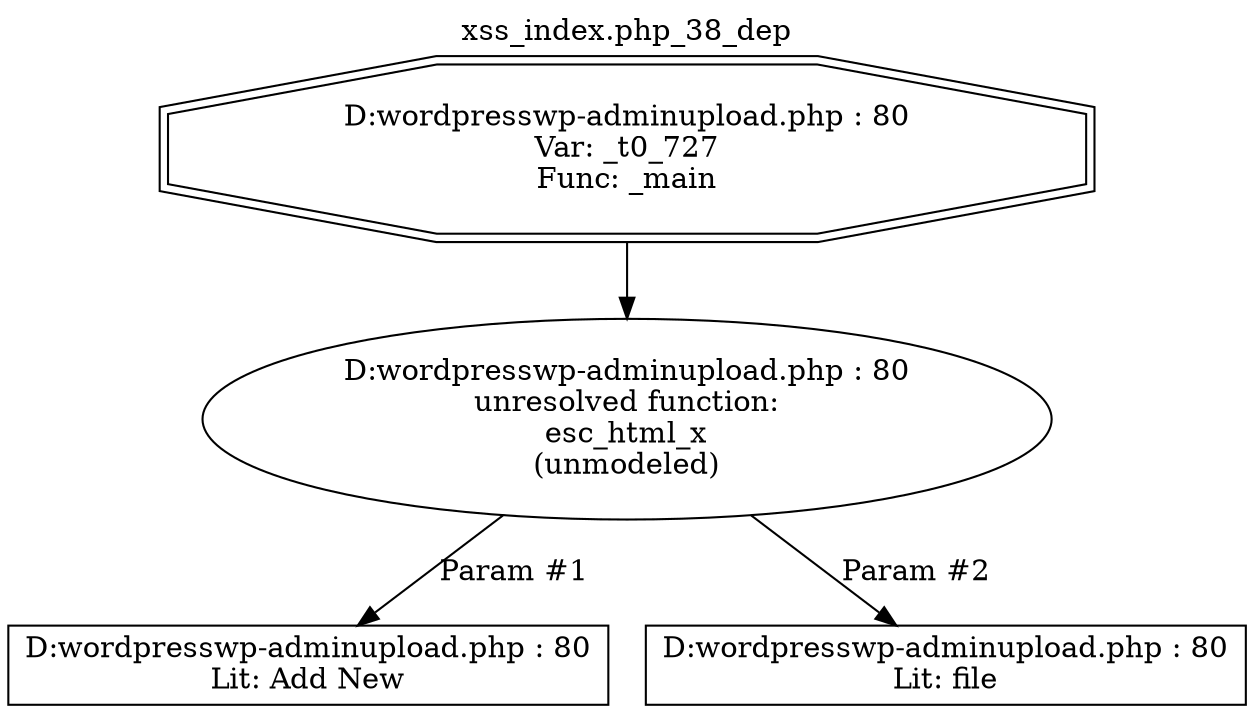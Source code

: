 digraph cfg {
  label="xss_index.php_38_dep";
  labelloc=t;
  n1 [shape=doubleoctagon, label="D:\wordpress\wp-admin\upload.php : 80\nVar: _t0_727\nFunc: _main\n"];
  n2 [shape=ellipse, label="D:\wordpress\wp-admin\upload.php : 80\nunresolved function:\nesc_html_x\n(unmodeled)\n"];
  n3 [shape=box, label="D:\wordpress\wp-admin\upload.php : 80\nLit: Add New\n"];
  n4 [shape=box, label="D:\wordpress\wp-admin\upload.php : 80\nLit: file\n"];
  n1 -> n2;
  n2 -> n3[label="Param #1"];
  n2 -> n4[label="Param #2"];
}
